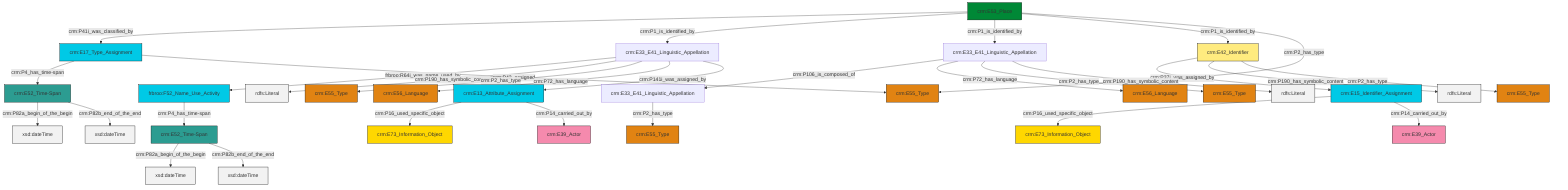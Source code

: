 graph TD
classDef Literal fill:#f2f2f2,stroke:#000000;
classDef CRM_Entity fill:#FFFFFF,stroke:#000000;
classDef Temporal_Entity fill:#00C9E6, stroke:#000000;
classDef Type fill:#E18312, stroke:#000000;
classDef Time-Span fill:#2C9C91, stroke:#000000;
classDef Appellation fill:#FFEB7F, stroke:#000000;
classDef Place fill:#008836, stroke:#000000;
classDef Persistent_Item fill:#B266B2, stroke:#000000;
classDef Conceptual_Object fill:#FFD700, stroke:#000000;
classDef Physical_Thing fill:#D2B48C, stroke:#000000;
classDef Actor fill:#f58aad, stroke:#000000;
classDef PC_Classes fill:#4ce600, stroke:#000000;
classDef Multi fill:#cccccc,stroke:#000000;

0["crm:E42_Identifier"]:::Appellation -->|crm:P37i_was_assigned_by| 1["crm:E15_Identifier_Assignment"]:::Temporal_Entity
9["crm:E33_E41_Linguistic_Appellation"]:::Default -->|crm:P106_is_composed_of| 10["crm:E33_E41_Linguistic_Appellation"]:::Default
11["crm:E33_E41_Linguistic_Appellation"]:::Default -->|frbroo:R64i_was_name_used_by| 12["frbroo:F52_Name_Use_Activity"]:::Temporal_Entity
13["crm:E53_Place"]:::Place -->|crm:P41i_was_classified_by| 14["crm:E17_Type_Assignment"]:::Temporal_Entity
13["crm:E53_Place"]:::Place -->|crm:P1_is_identified_by| 11["crm:E33_E41_Linguistic_Appellation"]:::Default
14["crm:E17_Type_Assignment"]:::Temporal_Entity -->|crm:P4_has_time-span| 15["crm:E52_Time-Span"]:::Time-Span
11["crm:E33_E41_Linguistic_Appellation"]:::Default -->|crm:P190_has_symbolic_content| 22[rdfs:Literal]:::Literal
0["crm:E42_Identifier"]:::Appellation -->|crm:P190_has_symbolic_content| 23[rdfs:Literal]:::Literal
26["crm:E13_Attribute_Assignment"]:::Temporal_Entity -->|crm:P16_used_specific_object| 27["crm:E73_Information_Object"]:::Conceptual_Object
0["crm:E42_Identifier"]:::Appellation -->|crm:P2_has_type| 28["crm:E55_Type"]:::Type
9["crm:E33_E41_Linguistic_Appellation"]:::Default -->|crm:P72_has_language| 29["crm:E56_Language"]:::Type
5["crm:E52_Time-Span"]:::Time-Span -->|crm:P82a_begin_of_the_begin| 31[xsd:dateTime]:::Literal
14["crm:E17_Type_Assignment"]:::Temporal_Entity -->|crm:P42_assigned| 7["crm:E55_Type"]:::Type
13["crm:E53_Place"]:::Place -->|crm:P1_is_identified_by| 9["crm:E33_E41_Linguistic_Appellation"]:::Default
9["crm:E33_E41_Linguistic_Appellation"]:::Default -->|crm:P2_has_type| 38["crm:E55_Type"]:::Type
13["crm:E53_Place"]:::Place -->|crm:P1_is_identified_by| 0["crm:E42_Identifier"]:::Appellation
12["frbroo:F52_Name_Use_Activity"]:::Temporal_Entity -->|crm:P4_has_time-span| 5["crm:E52_Time-Span"]:::Time-Span
1["crm:E15_Identifier_Assignment"]:::Temporal_Entity -->|crm:P16_used_specific_object| 20["crm:E73_Information_Object"]:::Conceptual_Object
11["crm:E33_E41_Linguistic_Appellation"]:::Default -->|crm:P2_has_type| 16["crm:E55_Type"]:::Type
26["crm:E13_Attribute_Assignment"]:::Temporal_Entity -->|crm:P14_carried_out_by| 40["crm:E39_Actor"]:::Actor
9["crm:E33_E41_Linguistic_Appellation"]:::Default -->|crm:P190_has_symbolic_content| 44[rdfs:Literal]:::Literal
11["crm:E33_E41_Linguistic_Appellation"]:::Default -->|crm:P72_has_language| 32["crm:E56_Language"]:::Type
5["crm:E52_Time-Span"]:::Time-Span -->|crm:P82b_end_of_the_end| 47[xsd:dateTime]:::Literal
10["crm:E33_E41_Linguistic_Appellation"]:::Default -->|crm:P2_has_type| 18["crm:E55_Type"]:::Type
15["crm:E52_Time-Span"]:::Time-Span -->|crm:P82a_begin_of_the_begin| 48[xsd:dateTime]:::Literal
1["crm:E15_Identifier_Assignment"]:::Temporal_Entity -->|crm:P14_carried_out_by| 2["crm:E39_Actor"]:::Actor
15["crm:E52_Time-Span"]:::Time-Span -->|crm:P82b_end_of_the_end| 51[xsd:dateTime]:::Literal
13["crm:E53_Place"]:::Place -->|crm:P2_has_type| 7["crm:E55_Type"]:::Type
11["crm:E33_E41_Linguistic_Appellation"]:::Default -->|crm:P141i_was_assigned_by| 26["crm:E13_Attribute_Assignment"]:::Temporal_Entity
